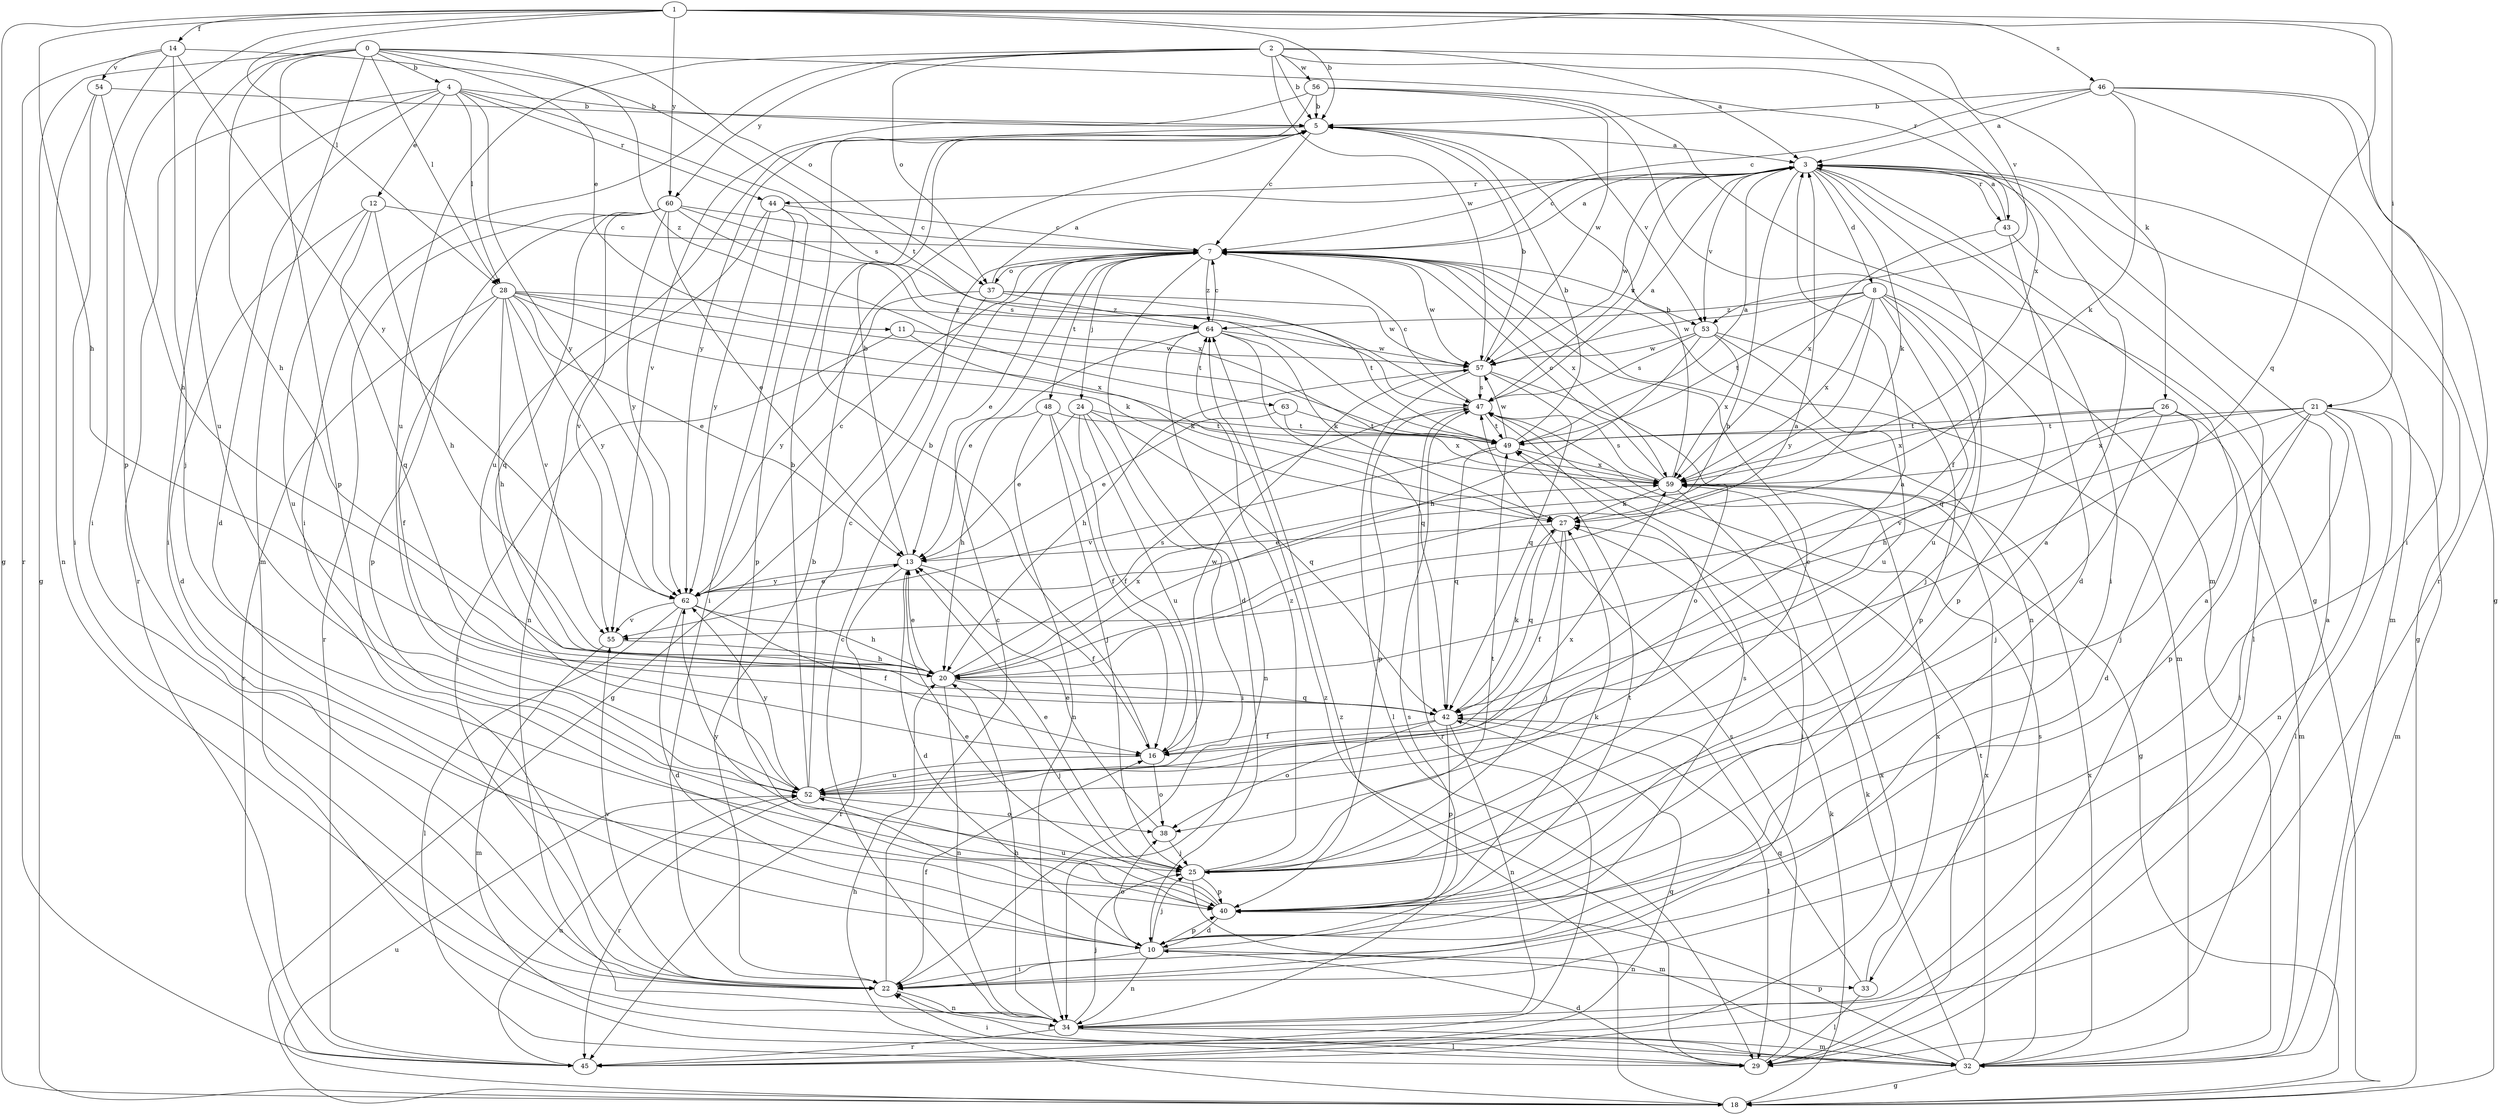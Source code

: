 strict digraph  {
0;
1;
2;
3;
4;
5;
7;
8;
10;
11;
12;
13;
14;
16;
18;
20;
21;
22;
24;
25;
26;
27;
28;
29;
32;
33;
34;
37;
38;
40;
42;
43;
44;
45;
46;
47;
48;
49;
52;
53;
54;
55;
56;
57;
59;
60;
62;
63;
64;
0 -> 4  [label=b];
0 -> 11  [label=e];
0 -> 18  [label=g];
0 -> 20  [label=h];
0 -> 28  [label=l];
0 -> 32  [label=m];
0 -> 37  [label=o];
0 -> 40  [label=p];
0 -> 43  [label=r];
0 -> 52  [label=u];
0 -> 63  [label=z];
1 -> 5  [label=b];
1 -> 14  [label=f];
1 -> 18  [label=g];
1 -> 20  [label=h];
1 -> 21  [label=i];
1 -> 28  [label=l];
1 -> 40  [label=p];
1 -> 42  [label=q];
1 -> 46  [label=s];
1 -> 53  [label=v];
1 -> 60  [label=y];
2 -> 3  [label=a];
2 -> 5  [label=b];
2 -> 22  [label=i];
2 -> 26  [label=k];
2 -> 37  [label=o];
2 -> 52  [label=u];
2 -> 56  [label=w];
2 -> 57  [label=w];
2 -> 59  [label=x];
2 -> 60  [label=y];
3 -> 7  [label=c];
3 -> 8  [label=d];
3 -> 16  [label=f];
3 -> 18  [label=g];
3 -> 20  [label=h];
3 -> 22  [label=i];
3 -> 27  [label=k];
3 -> 32  [label=m];
3 -> 43  [label=r];
3 -> 44  [label=r];
3 -> 47  [label=s];
3 -> 53  [label=v];
3 -> 57  [label=w];
4 -> 5  [label=b];
4 -> 10  [label=d];
4 -> 12  [label=e];
4 -> 22  [label=i];
4 -> 28  [label=l];
4 -> 44  [label=r];
4 -> 45  [label=r];
4 -> 47  [label=s];
4 -> 62  [label=y];
5 -> 3  [label=a];
5 -> 7  [label=c];
5 -> 52  [label=u];
5 -> 53  [label=v];
7 -> 3  [label=a];
7 -> 10  [label=d];
7 -> 13  [label=e];
7 -> 24  [label=j];
7 -> 32  [label=m];
7 -> 33  [label=n];
7 -> 37  [label=o];
7 -> 48  [label=t];
7 -> 53  [label=v];
7 -> 57  [label=w];
7 -> 59  [label=x];
7 -> 64  [label=z];
8 -> 25  [label=j];
8 -> 40  [label=p];
8 -> 42  [label=q];
8 -> 49  [label=t];
8 -> 52  [label=u];
8 -> 57  [label=w];
8 -> 59  [label=x];
8 -> 62  [label=y];
8 -> 64  [label=z];
10 -> 22  [label=i];
10 -> 25  [label=j];
10 -> 33  [label=n];
10 -> 34  [label=n];
10 -> 38  [label=o];
10 -> 40  [label=p];
10 -> 47  [label=s];
10 -> 49  [label=t];
11 -> 22  [label=i];
11 -> 27  [label=k];
11 -> 57  [label=w];
12 -> 7  [label=c];
12 -> 10  [label=d];
12 -> 20  [label=h];
12 -> 42  [label=q];
12 -> 52  [label=u];
13 -> 5  [label=b];
13 -> 10  [label=d];
13 -> 16  [label=f];
13 -> 45  [label=r];
13 -> 62  [label=y];
14 -> 22  [label=i];
14 -> 25  [label=j];
14 -> 45  [label=r];
14 -> 49  [label=t];
14 -> 54  [label=v];
14 -> 62  [label=y];
16 -> 5  [label=b];
16 -> 38  [label=o];
16 -> 52  [label=u];
16 -> 57  [label=w];
18 -> 20  [label=h];
18 -> 27  [label=k];
18 -> 52  [label=u];
18 -> 64  [label=z];
20 -> 3  [label=a];
20 -> 13  [label=e];
20 -> 25  [label=j];
20 -> 34  [label=n];
20 -> 42  [label=q];
20 -> 47  [label=s];
20 -> 59  [label=x];
21 -> 20  [label=h];
21 -> 22  [label=i];
21 -> 25  [label=j];
21 -> 29  [label=l];
21 -> 32  [label=m];
21 -> 34  [label=n];
21 -> 40  [label=p];
21 -> 49  [label=t];
21 -> 59  [label=x];
22 -> 5  [label=b];
22 -> 7  [label=c];
22 -> 16  [label=f];
22 -> 34  [label=n];
22 -> 55  [label=v];
24 -> 13  [label=e];
24 -> 16  [label=f];
24 -> 22  [label=i];
24 -> 42  [label=q];
24 -> 49  [label=t];
24 -> 52  [label=u];
25 -> 7  [label=c];
25 -> 13  [label=e];
25 -> 32  [label=m];
25 -> 40  [label=p];
25 -> 49  [label=t];
25 -> 62  [label=y];
25 -> 64  [label=z];
26 -> 10  [label=d];
26 -> 25  [label=j];
26 -> 32  [label=m];
26 -> 49  [label=t];
26 -> 55  [label=v];
26 -> 59  [label=x];
27 -> 13  [label=e];
27 -> 16  [label=f];
27 -> 25  [label=j];
27 -> 42  [label=q];
28 -> 13  [label=e];
28 -> 16  [label=f];
28 -> 20  [label=h];
28 -> 27  [label=k];
28 -> 45  [label=r];
28 -> 49  [label=t];
28 -> 55  [label=v];
28 -> 59  [label=x];
28 -> 62  [label=y];
28 -> 64  [label=z];
29 -> 3  [label=a];
29 -> 10  [label=d];
29 -> 22  [label=i];
29 -> 47  [label=s];
29 -> 59  [label=x];
29 -> 64  [label=z];
32 -> 18  [label=g];
32 -> 22  [label=i];
32 -> 27  [label=k];
32 -> 40  [label=p];
32 -> 47  [label=s];
32 -> 49  [label=t];
32 -> 59  [label=x];
33 -> 29  [label=l];
33 -> 42  [label=q];
33 -> 59  [label=x];
34 -> 3  [label=a];
34 -> 7  [label=c];
34 -> 20  [label=h];
34 -> 25  [label=j];
34 -> 29  [label=l];
34 -> 32  [label=m];
34 -> 45  [label=r];
34 -> 47  [label=s];
37 -> 3  [label=a];
37 -> 18  [label=g];
37 -> 49  [label=t];
37 -> 57  [label=w];
37 -> 62  [label=y];
37 -> 64  [label=z];
38 -> 13  [label=e];
38 -> 25  [label=j];
40 -> 3  [label=a];
40 -> 10  [label=d];
40 -> 13  [label=e];
40 -> 27  [label=k];
40 -> 52  [label=u];
42 -> 16  [label=f];
42 -> 27  [label=k];
42 -> 29  [label=l];
42 -> 34  [label=n];
42 -> 38  [label=o];
42 -> 40  [label=p];
43 -> 3  [label=a];
43 -> 10  [label=d];
43 -> 29  [label=l];
43 -> 59  [label=x];
44 -> 7  [label=c];
44 -> 22  [label=i];
44 -> 34  [label=n];
44 -> 40  [label=p];
44 -> 62  [label=y];
45 -> 42  [label=q];
45 -> 52  [label=u];
45 -> 59  [label=x];
46 -> 3  [label=a];
46 -> 5  [label=b];
46 -> 7  [label=c];
46 -> 18  [label=g];
46 -> 22  [label=i];
46 -> 27  [label=k];
46 -> 45  [label=r];
47 -> 3  [label=a];
47 -> 7  [label=c];
47 -> 18  [label=g];
47 -> 40  [label=p];
47 -> 45  [label=r];
47 -> 49  [label=t];
48 -> 16  [label=f];
48 -> 20  [label=h];
48 -> 25  [label=j];
48 -> 34  [label=n];
48 -> 49  [label=t];
49 -> 3  [label=a];
49 -> 5  [label=b];
49 -> 42  [label=q];
49 -> 55  [label=v];
49 -> 57  [label=w];
49 -> 59  [label=x];
52 -> 3  [label=a];
52 -> 5  [label=b];
52 -> 7  [label=c];
52 -> 38  [label=o];
52 -> 45  [label=r];
52 -> 59  [label=x];
52 -> 62  [label=y];
53 -> 20  [label=h];
53 -> 40  [label=p];
53 -> 47  [label=s];
53 -> 52  [label=u];
53 -> 57  [label=w];
53 -> 59  [label=x];
54 -> 5  [label=b];
54 -> 20  [label=h];
54 -> 22  [label=i];
54 -> 34  [label=n];
55 -> 20  [label=h];
55 -> 32  [label=m];
56 -> 5  [label=b];
56 -> 18  [label=g];
56 -> 32  [label=m];
56 -> 55  [label=v];
56 -> 57  [label=w];
56 -> 62  [label=y];
57 -> 5  [label=b];
57 -> 20  [label=h];
57 -> 29  [label=l];
57 -> 38  [label=o];
57 -> 42  [label=q];
57 -> 47  [label=s];
59 -> 5  [label=b];
59 -> 7  [label=c];
59 -> 22  [label=i];
59 -> 27  [label=k];
59 -> 47  [label=s];
60 -> 7  [label=c];
60 -> 13  [label=e];
60 -> 40  [label=p];
60 -> 42  [label=q];
60 -> 45  [label=r];
60 -> 47  [label=s];
60 -> 55  [label=v];
60 -> 59  [label=x];
60 -> 62  [label=y];
62 -> 7  [label=c];
62 -> 10  [label=d];
62 -> 13  [label=e];
62 -> 16  [label=f];
62 -> 20  [label=h];
62 -> 29  [label=l];
62 -> 55  [label=v];
63 -> 13  [label=e];
63 -> 49  [label=t];
63 -> 59  [label=x];
64 -> 7  [label=c];
64 -> 13  [label=e];
64 -> 27  [label=k];
64 -> 34  [label=n];
64 -> 42  [label=q];
64 -> 57  [label=w];
}
